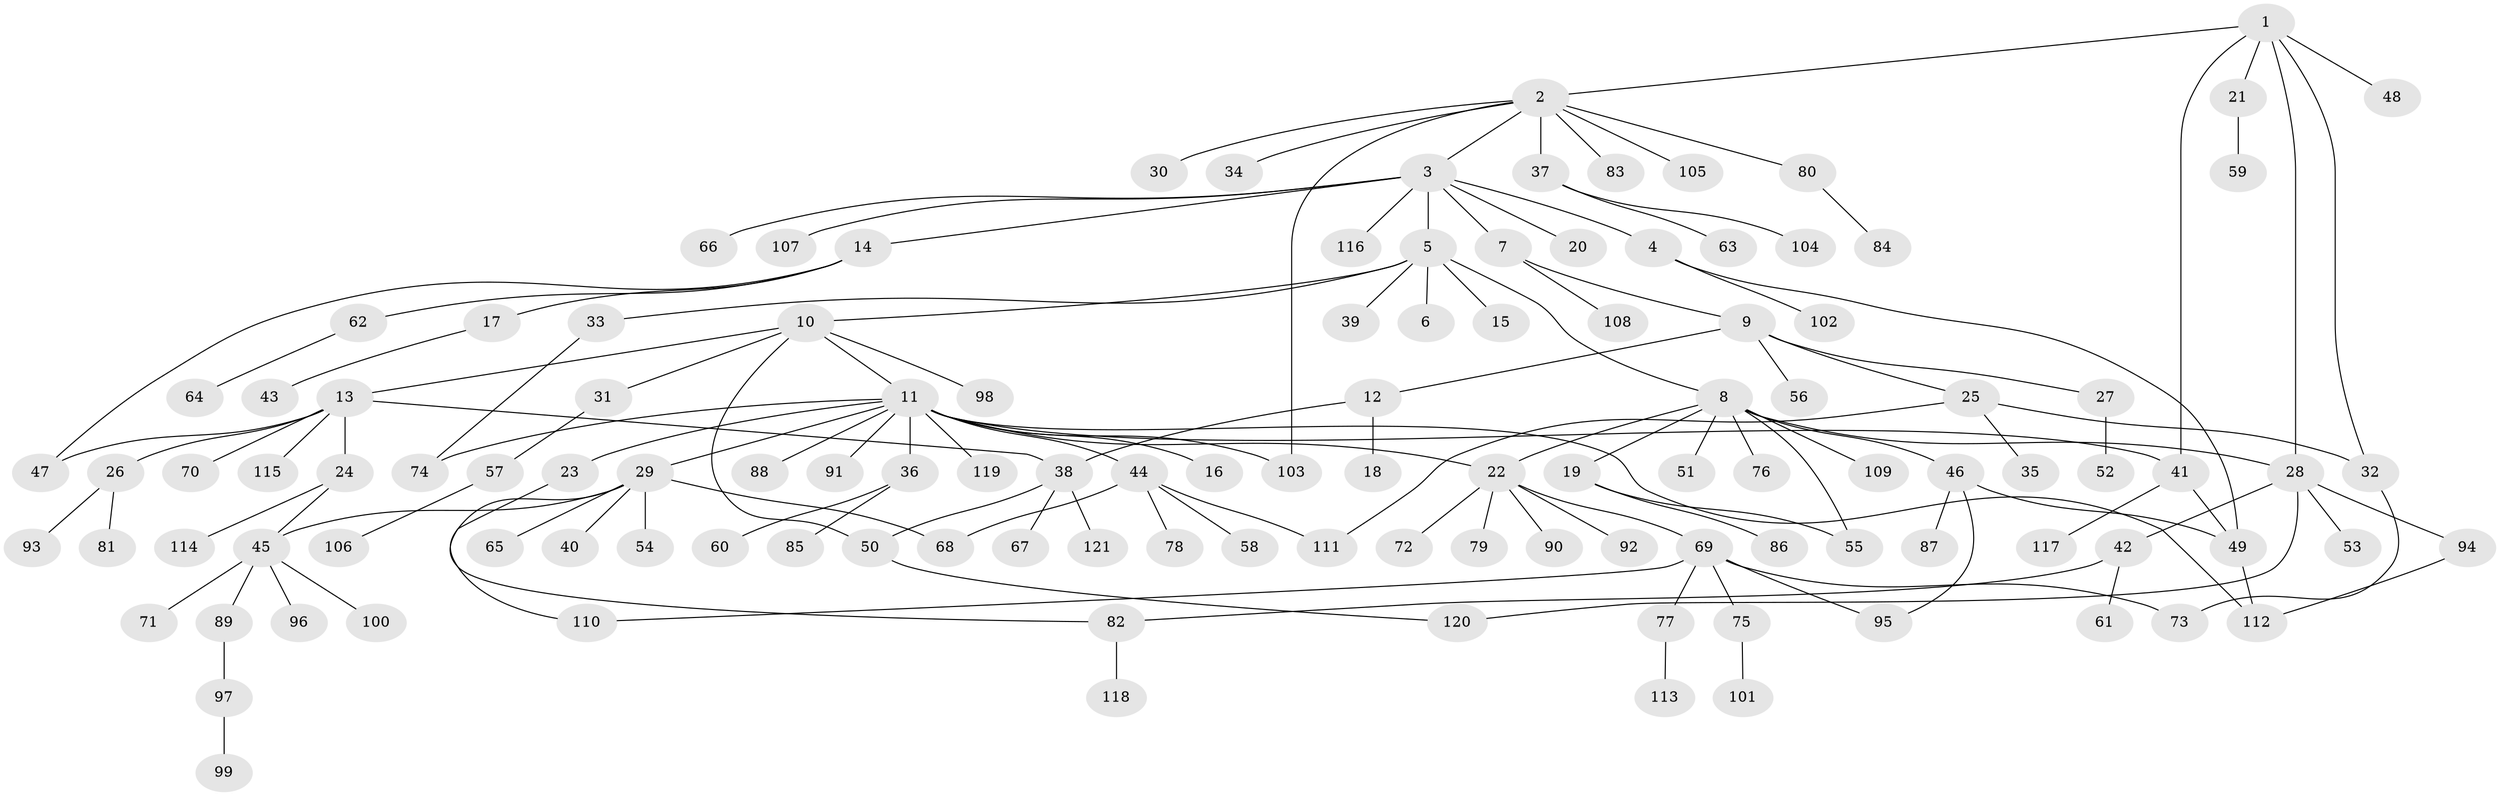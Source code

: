 // Generated by graph-tools (version 1.1) at 2025/49/03/09/25 03:49:46]
// undirected, 121 vertices, 142 edges
graph export_dot {
graph [start="1"]
  node [color=gray90,style=filled];
  1;
  2;
  3;
  4;
  5;
  6;
  7;
  8;
  9;
  10;
  11;
  12;
  13;
  14;
  15;
  16;
  17;
  18;
  19;
  20;
  21;
  22;
  23;
  24;
  25;
  26;
  27;
  28;
  29;
  30;
  31;
  32;
  33;
  34;
  35;
  36;
  37;
  38;
  39;
  40;
  41;
  42;
  43;
  44;
  45;
  46;
  47;
  48;
  49;
  50;
  51;
  52;
  53;
  54;
  55;
  56;
  57;
  58;
  59;
  60;
  61;
  62;
  63;
  64;
  65;
  66;
  67;
  68;
  69;
  70;
  71;
  72;
  73;
  74;
  75;
  76;
  77;
  78;
  79;
  80;
  81;
  82;
  83;
  84;
  85;
  86;
  87;
  88;
  89;
  90;
  91;
  92;
  93;
  94;
  95;
  96;
  97;
  98;
  99;
  100;
  101;
  102;
  103;
  104;
  105;
  106;
  107;
  108;
  109;
  110;
  111;
  112;
  113;
  114;
  115;
  116;
  117;
  118;
  119;
  120;
  121;
  1 -- 2;
  1 -- 21;
  1 -- 28;
  1 -- 32;
  1 -- 41;
  1 -- 48;
  2 -- 3;
  2 -- 30;
  2 -- 34;
  2 -- 37;
  2 -- 80;
  2 -- 83;
  2 -- 103;
  2 -- 105;
  3 -- 4;
  3 -- 5;
  3 -- 7;
  3 -- 14;
  3 -- 20;
  3 -- 66;
  3 -- 107;
  3 -- 116;
  4 -- 49;
  4 -- 102;
  5 -- 6;
  5 -- 8;
  5 -- 10;
  5 -- 15;
  5 -- 33;
  5 -- 39;
  7 -- 9;
  7 -- 108;
  8 -- 19;
  8 -- 22;
  8 -- 28;
  8 -- 46;
  8 -- 51;
  8 -- 55;
  8 -- 76;
  8 -- 109;
  9 -- 12;
  9 -- 25;
  9 -- 27;
  9 -- 56;
  10 -- 11;
  10 -- 13;
  10 -- 31;
  10 -- 50;
  10 -- 98;
  11 -- 16;
  11 -- 22;
  11 -- 23;
  11 -- 29;
  11 -- 36;
  11 -- 41;
  11 -- 44;
  11 -- 74;
  11 -- 88;
  11 -- 91;
  11 -- 103;
  11 -- 112;
  11 -- 119;
  12 -- 18;
  12 -- 38;
  13 -- 24;
  13 -- 26;
  13 -- 38;
  13 -- 47;
  13 -- 70;
  13 -- 115;
  14 -- 17;
  14 -- 47;
  14 -- 62;
  17 -- 43;
  19 -- 55;
  19 -- 86;
  21 -- 59;
  22 -- 69;
  22 -- 72;
  22 -- 79;
  22 -- 90;
  22 -- 92;
  23 -- 82;
  24 -- 45;
  24 -- 114;
  25 -- 32;
  25 -- 35;
  25 -- 111;
  26 -- 81;
  26 -- 93;
  27 -- 52;
  28 -- 42;
  28 -- 53;
  28 -- 94;
  28 -- 120;
  29 -- 40;
  29 -- 45;
  29 -- 54;
  29 -- 65;
  29 -- 68;
  29 -- 110;
  31 -- 57;
  32 -- 73;
  33 -- 74;
  36 -- 60;
  36 -- 85;
  37 -- 63;
  37 -- 104;
  38 -- 50;
  38 -- 67;
  38 -- 121;
  41 -- 49;
  41 -- 117;
  42 -- 61;
  42 -- 82;
  44 -- 58;
  44 -- 68;
  44 -- 78;
  44 -- 111;
  45 -- 71;
  45 -- 89;
  45 -- 96;
  45 -- 100;
  46 -- 49;
  46 -- 87;
  46 -- 95;
  49 -- 112;
  50 -- 120;
  57 -- 106;
  62 -- 64;
  69 -- 73;
  69 -- 75;
  69 -- 77;
  69 -- 95;
  69 -- 110;
  75 -- 101;
  77 -- 113;
  80 -- 84;
  82 -- 118;
  89 -- 97;
  94 -- 112;
  97 -- 99;
}
